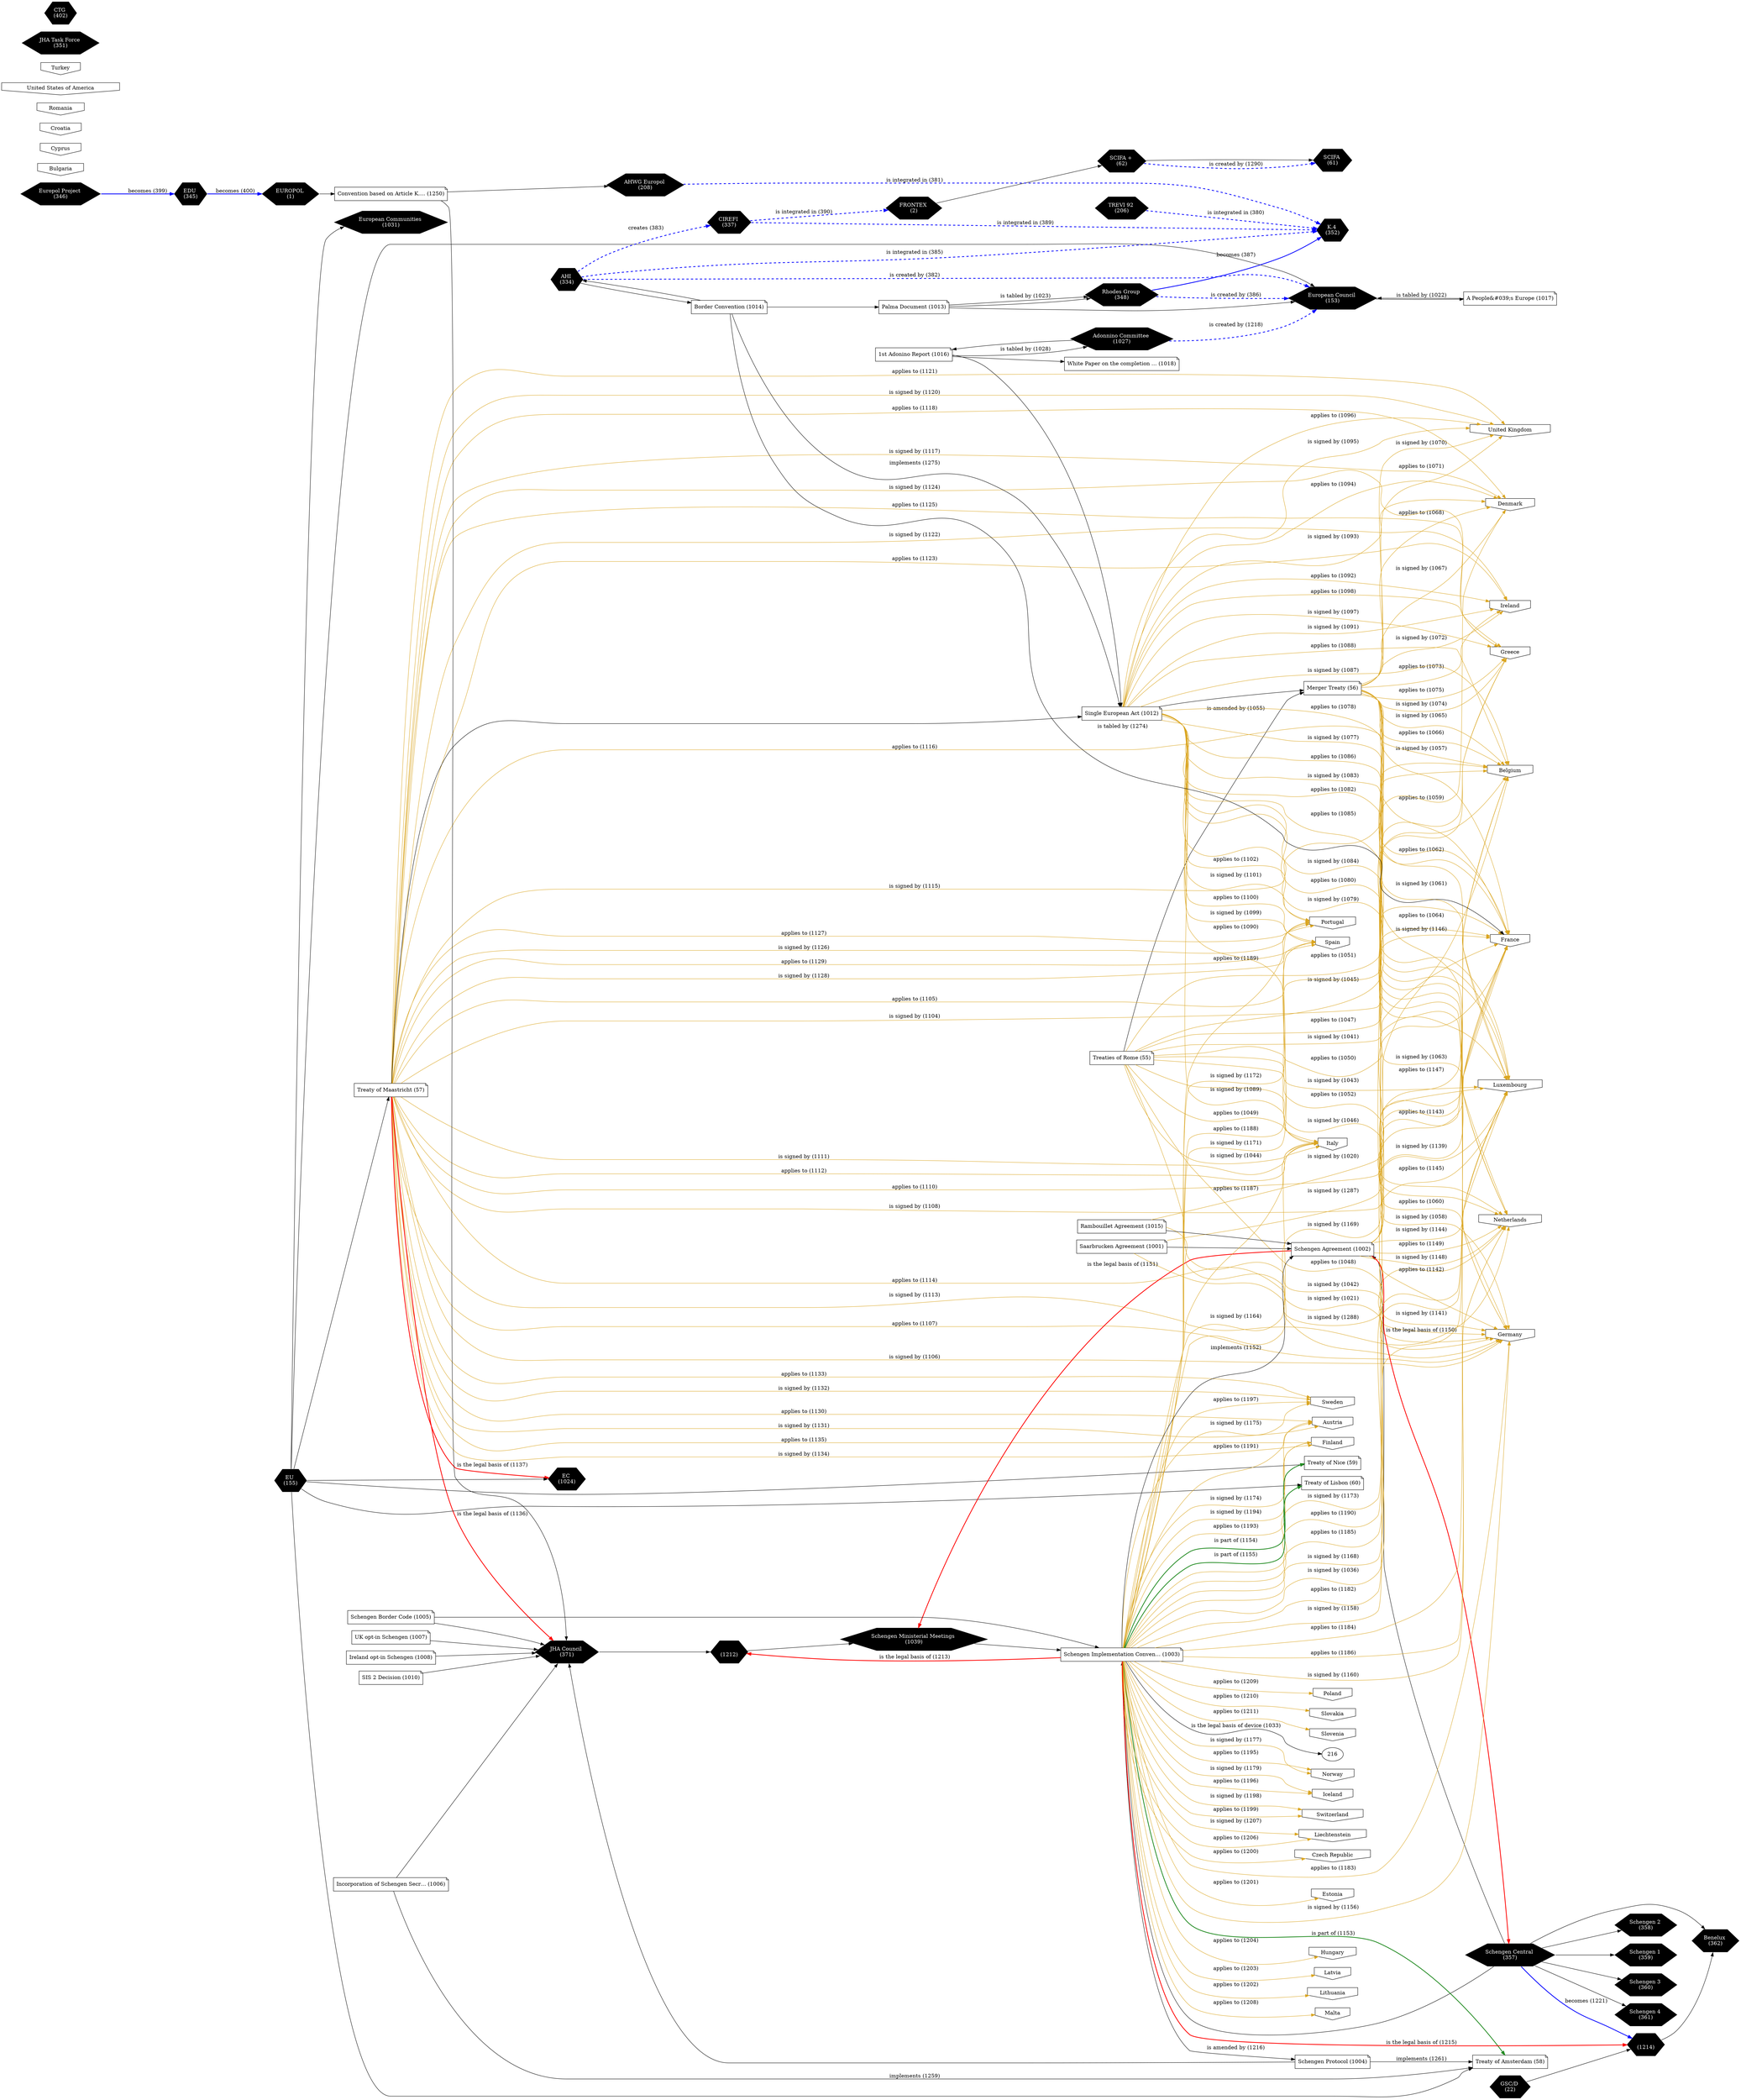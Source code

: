 digraph source {
  graph [ rankdir = LR ];
  "1" [ color = "white", shape = hexagon, style = "filled", fillcolor = "black", fontcolor = "white", label = "EUROPOL 
(1)" ];
  "2" [ color = "white", shape = hexagon, style = "filled", fillcolor = "black", fontcolor = "white", label = "FRONTEX 
(2)" ];
  "22" [ color = "white", shape = hexagon, style = "filled", fillcolor = "black", fontcolor = "white", label = "GSC/D 
(22)" ];
  "24" [ shape = invhouse, label = "Austria" ];
  "25" [ shape = invhouse, label = "Belgium" ];
  "26" [ shape = invhouse, label = "Bulgaria" ];
  "27" [ shape = invhouse, label = "Cyprus" ];
  "28" [ shape = invhouse, label = "Croatia" ];
  "29" [ shape = invhouse, label = "Czech Republic" ];
  "30" [ shape = invhouse, label = "Denmark" ];
  "31" [ shape = invhouse, label = "Estonia" ];
  "32" [ shape = invhouse, label = "Finland" ];
  "33" [ shape = invhouse, label = "France" ];
  "34" [ shape = invhouse, label = "Germany" ];
  "35" [ shape = invhouse, label = "Greece" ];
  "36" [ shape = invhouse, label = "Hungary" ];
  "37" [ shape = invhouse, label = "Ireland" ];
  "38" [ shape = invhouse, label = "Italy" ];
  "39" [ shape = invhouse, label = "Latvia" ];
  "40" [ shape = invhouse, label = "Lithuania" ];
  "41" [ shape = invhouse, label = "Luxembourg" ];
  "42" [ shape = invhouse, label = "Malta" ];
  "43" [ shape = invhouse, label = "Netherlands" ];
  "44" [ shape = invhouse, label = "Poland" ];
  "45" [ shape = invhouse, label = "Portugal" ];
  "46" [ shape = invhouse, label = "Romania" ];
  "47" [ shape = invhouse, label = "Slovakia" ];
  "48" [ shape = invhouse, label = "Slovenia" ];
  "49" [ shape = invhouse, label = "Spain" ];
  "50" [ shape = invhouse, label = "Sweden" ];
  "51" [ shape = invhouse, label = "United Kingdom" ];
  "52" [ shape = invhouse, label = "United States of America" ];
  "54" [ shape = invhouse, label = "Turkey" ];
  "55" [ shape = note, label = "Treaties of Rome (55)" ];
  "56" [ shape = note, label = "Merger Treaty (56)" ];
  "57" [ shape = note, label = "Treaty of Maastricht (57)" ];
  "58" [ shape = note, label = "Treaty of Amsterdam (58)" ];
  "59" [ shape = note, label = "Treaty of Nice (59)" ];
  "60" [ shape = note, label = "Treaty of Lisbon (60)" ];
  "61" [ color = "white", shape = hexagon, style = "filled", fillcolor = "black", fontcolor = "white", label = "SCIFA 
(61)" ];
  "62" [ color = "white", shape = hexagon, style = "filled", fillcolor = "black", fontcolor = "white", label = "SCIFA + 
(62)" ];
  "153" [ color = "white", shape = hexagon, style = "filled", fillcolor = "black", fontcolor = "white", label = "European Council 
(153)" ];
  "155" [ color = "white", shape = hexagon, style = "filled", fillcolor = "black", fontcolor = "white", label = "EU 
(155)" ];
  "206" [ color = "white", shape = hexagon, style = "filled", fillcolor = "black", fontcolor = "white", label = "TREVI 92 
(206)" ];
  "208" [ color = "white", shape = hexagon, style = "filled", fillcolor = "black", fontcolor = "white", label = "AHWG Europol 
(208)" ];
  "216";
  "334" [ color = "white", shape = hexagon, style = "filled", fillcolor = "black", fontcolor = "white", label = "AHI 
(334)" ];
  "337" [ color = "white", shape = hexagon, style = "filled", fillcolor = "black", fontcolor = "white", label = "CIREFI 
(337)" ];
  "345" [ color = "white", shape = hexagon, style = "filled", fillcolor = "black", fontcolor = "white", label = "EDU 
(345)" ];
  "346" [ color = "white", shape = hexagon, style = "filled", fillcolor = "black", fontcolor = "white", label = "Europol Project 
(346)" ];
  "348" [ color = "white", shape = hexagon, style = "filled", fillcolor = "black", fontcolor = "white", label = "Rhodes Group 
(348)" ];
  "351" [ color = "white", shape = hexagon, style = "filled", fillcolor = "black", fontcolor = "white", label = "JHA Task Force 
(351)" ];
  "352" [ color = "white", shape = hexagon, style = "filled", fillcolor = "black", fontcolor = "white", label = "K.4 
(352)" ];
  "357" [ color = "white", shape = hexagon, style = "filled", fillcolor = "black", fontcolor = "white", label = "Schengen Central 
(357)" ];
  "358" [ color = "white", shape = hexagon, style = "filled", fillcolor = "black", fontcolor = "white", label = "Schengen 2 
(358)" ];
  "359" [ color = "white", shape = hexagon, style = "filled", fillcolor = "black", fontcolor = "white", label = "Schengen 1 
(359)" ];
  "360" [ color = "white", shape = hexagon, style = "filled", fillcolor = "black", fontcolor = "white", label = "Schengen 3 
(360)" ];
  "361" [ color = "white", shape = hexagon, style = "filled", fillcolor = "black", fontcolor = "white", label = "Schengen 4 
(361)" ];
  "362" [ color = "white", shape = hexagon, style = "filled", fillcolor = "black", fontcolor = "white", label = "Benelux 
(362)" ];
  "371" [ color = "white", shape = hexagon, style = "filled", fillcolor = "black", fontcolor = "white", label = "JHA Council 
(371)" ];
  "402" [ color = "white", shape = hexagon, style = "filled", fillcolor = "black", fontcolor = "white", label = "CTG 
(402)" ];
  "1001" [ shape = note, label = "Saarbrucken Agreement (1001)" ];
  "1002" [ shape = note, label = "Schengen Agreement (1002)" ];
  "1003" [ shape = note, label = "Schengen Implementation Conven… (1003)" ];
  "1004" [ shape = note, label = "Schengen Protocol (1004)" ];
  "1005" [ shape = note, label = "Schengen Border Code (1005)" ];
  "1006" [ shape = note, label = "Incorporation of Schengen Secr… (1006)" ];
  "1007" [ shape = note, label = "UK opt-in Schengen (1007)" ];
  "1008" [ shape = note, label = "Ireland opt-in Schengen (1008)" ];
  "1010" [ shape = note, label = "SIS 2 Decision (1010)" ];
  "1012" [ shape = note, label = "Single European Act (1012)" ];
  "1013" [ shape = note, label = "Palma Document (1013)" ];
  "1014" [ shape = note, label = "Border Convention (1014)" ];
  "1015" [ shape = note, label = "Rambouillet Agreement (1015)" ];
  "1016" [ shape = note, label = "1st Adonino Report (1016)" ];
  "1017" [ shape = note, label = "A People&amp;#039;s Europe (1017)" ];
  "1018" [ shape = note, label = "White Paper on the completion … (1018)" ];
  "1024" [ color = "white", shape = hexagon, style = "filled", fillcolor = "black", fontcolor = "white", label = "EC 
(1024)" ];
  "1027" [ color = "white", shape = hexagon, style = "filled", fillcolor = "black", fontcolor = "white", label = "Adonnino Committee 
(1027)" ];
  "1031" [ color = "white", shape = hexagon, style = "filled", fillcolor = "black", fontcolor = "white", label = "European Communities 
(1031)" ];
  "1039" [ color = "white", shape = hexagon, style = "filled", fillcolor = "black", fontcolor = "white", label = "Schengen Ministerial Meetings 
(1039)" ];
  "1176" [ shape = invhouse, label = "Norway" ];
  "1178" [ shape = invhouse, label = "Iceland" ];
  "1180" [ shape = invhouse, label = "Switzerland" ];
  "1205" [ shape = invhouse, label = "Liechtenstein" ];
  "1212" [ color = "white", shape = hexagon, style = "filled", fillcolor = "black", fontcolor = "white", label = " 
(1212)" ];
  "1214" [ color = "white", shape = hexagon, style = "filled", fillcolor = "black", fontcolor = "white", label = " 
(1214)" ];
  "1250" [ shape = note, label = "Convention based on Article K.… (1250)" ];
  "1006" -> "58" [ label = " implements (1259)" ];
  "1006" -> "371";
  "1004" -> "58" [ label = " implements (1261)" ];
  "1004" -> "371";
  "1007" -> "371";
  "1010" -> "371";
  "1008" -> "371";
  "208" -> "352" [ penwidth = 2, style = "dashed", color = "blue", label = " is integrated in (381)" ];
  "1027" -> "153" [ penwidth = 2, color = "blue", style = "dashed", label = " is created by (1218)" ];
  "1027" -> "1016";
  "1002" -> "25" [ color = "goldenrod", label = " applies to (1147)" ];
  "1002" -> "33" [ color = "goldenrod", label = " applies to (1143)" ];
  "1002" -> "34" [ color = "goldenrod", label = " applies to (1142)" ];
  "1002" -> "41" [ color = "goldenrod", label = " applies to (1145)" ];
  "1002" -> "43" [ color = "goldenrod", label = " applies to (1149)" ];
  "1002" -> "25" [ color = "goldenrod", label = " is signed by (1146)" ];
  "1002" -> "33" [ color = "goldenrod", label = " is signed by (1139)" ];
  "1002" -> "34" [ color = "goldenrod", label = " is signed by (1141)" ];
  "1002" -> "41" [ color = "goldenrod", label = " is signed by (1144)" ];
  "1002" -> "43" [ color = "goldenrod", label = " is signed by (1148)" ];
  "1002" -> "357" [ penwidth = 2, color = "red", label = " is the legal basis of (1150)" ];
  "1002" -> "1039" [ penwidth = 2, color = "red", label = " is the legal basis of (1151)" ];
  "334" -> "337" [ penwidth = 2, color = "blue", style = "dashed", label = " creates (383)" ];
  "334" -> "153" [ penwidth = 2, color = "blue", style = "dashed", label = " is created by (382)" ];
  "334" -> "352" [ penwidth = 2, style = "dashed", color = "blue", label = " is integrated in (385)" ];
  "334" -> "1014";
  "56" -> "25" [ color = "goldenrod", label = " applies to (1066)" ];
  "56" -> "30" [ color = "goldenrod", label = " applies to (1068)" ];
  "56" -> "33" [ color = "goldenrod", label = " applies to (1059)" ];
  "56" -> "34" [ color = "goldenrod", label = " applies to (1060)" ];
  "56" -> "35" [ color = "goldenrod", label = " applies to (1075)" ];
  "56" -> "37" [ color = "goldenrod", label = " applies to (1073)" ];
  "56" -> "41" [ color = "goldenrod", label = " applies to (1062)" ];
  "56" -> "43" [ color = "goldenrod", label = " applies to (1064)" ];
  "56" -> "51" [ color = "goldenrod", label = " applies to (1071)" ];
  "56" -> "25" [ color = "goldenrod", label = " is signed by (1065)" ];
  "56" -> "30" [ color = "goldenrod", label = " is signed by (1067)" ];
  "56" -> "33" [ color = "goldenrod", label = " is signed by (1057)" ];
  "56" -> "34" [ color = "goldenrod", label = " is signed by (1058)" ];
  "56" -> "35" [ color = "goldenrod", label = " is signed by (1074)" ];
  "56" -> "37" [ color = "goldenrod", label = " is signed by (1072)" ];
  "56" -> "41" [ color = "goldenrod", label = " is signed by (1061)" ];
  "56" -> "43" [ color = "goldenrod", label = " is signed by (1063)" ];
  "56" -> "51" [ color = "goldenrod", label = " is signed by (1070)" ];
  "337" -> "2" [ penwidth = 2, style = "dashed", color = "blue", label = " is integrated in (390)" ];
  "337" -> "352" [ penwidth = 2, style = "dashed", color = "blue", label = " is integrated in (389)" ];
  "1014" -> "1012" [ label = " implements (1275)" ];
  "1014" -> "334";
  "1014" -> "33" [ label = " is tabled by (1274)" ];
  "1014" -> "1013";
  "1003" -> "24" [ color = "goldenrod", label = " applies to (1191)" ];
  "1003" -> "25" [ color = "goldenrod", label = " applies to (1185)" ];
  "1003" -> "29" [ color = "goldenrod", label = " applies to (1200)" ];
  "1003" -> "31" [ color = "goldenrod", label = " applies to (1201)" ];
  "1003" -> "32" [ color = "goldenrod", label = " applies to (1193)" ];
  "1003" -> "33" [ color = "goldenrod", label = " applies to (1182)" ];
  "1003" -> "34" [ color = "goldenrod", label = " applies to (1183)" ];
  "1003" -> "35" [ color = "goldenrod", label = " applies to (1190)" ];
  "1003" -> "36" [ color = "goldenrod", label = " applies to (1204)" ];
  "1003" -> "1178" [ color = "goldenrod", label = " applies to (1196)" ];
  "1003" -> "38" [ color = "goldenrod", label = " applies to (1187)" ];
  "1003" -> "39" [ color = "goldenrod", label = " applies to (1203)" ];
  "1003" -> "1205" [ color = "goldenrod", label = " applies to (1206)" ];
  "1003" -> "40" [ color = "goldenrod", label = " applies to (1202)" ];
  "1003" -> "41" [ color = "goldenrod", label = " applies to (1184)" ];
  "1003" -> "42" [ color = "goldenrod", label = " applies to (1208)" ];
  "1003" -> "43" [ color = "goldenrod", label = " applies to (1186)" ];
  "1003" -> "1176" [ color = "goldenrod", label = " applies to (1195)" ];
  "1003" -> "44" [ color = "goldenrod", label = " applies to (1209)" ];
  "1003" -> "45" [ color = "goldenrod", label = " applies to (1189)" ];
  "1003" -> "47" [ color = "goldenrod", label = " applies to (1210)" ];
  "1003" -> "48" [ color = "goldenrod", label = " applies to (1211)" ];
  "1003" -> "49" [ color = "goldenrod", label = " applies to (1188)" ];
  "1003" -> "50" [ color = "goldenrod", label = " applies to (1197)" ];
  "1003" -> "1180" [ color = "goldenrod", label = " applies to (1199)" ];
  "1003" -> "1002" [ label = " implements (1152)" ];
  "1003" -> "1004" [ label = " is amended by (1216)" ];
  "1003" -> "58" [ style = "bold", color = "forestgreen", label = " is part of (1153)" ];
  "1003" -> "60" [ style = "bold", color = "forestgreen", label = " is part of (1155)" ];
  "1003" -> "59" [ style = "bold", color = "forestgreen", label = " is part of (1154)" ];
  "1003" -> "24" [ color = "goldenrod", label = " is signed by (1174)" ];
  "1003" -> "25" [ color = "goldenrod", label = " is signed by (1168)" ];
  "1003" -> "30" [ color = "goldenrod", label = " is signed by (1169)" ];
  "1003" -> "32" [ color = "goldenrod", label = " is signed by (1194)" ];
  "1003" -> "33" [ color = "goldenrod", label = " is signed by (1036)" ];
  "1003" -> "34" [ color = "goldenrod", label = " is signed by (1156)" ];
  "1003" -> "35" [ color = "goldenrod", label = " is signed by (1173)" ];
  "1003" -> "1178" [ color = "goldenrod", label = " is signed by (1179)" ];
  "1003" -> "38" [ color = "goldenrod", label = " is signed by (1164)" ];
  "1003" -> "1205" [ color = "goldenrod", label = " is signed by (1207)" ];
  "1003" -> "41" [ color = "goldenrod", label = " is signed by (1158)" ];
  "1003" -> "43" [ color = "goldenrod", label = " is signed by (1160)" ];
  "1003" -> "1176" [ color = "goldenrod", label = " is signed by (1177)" ];
  "1003" -> "45" [ color = "goldenrod", label = " is signed by (1172)" ];
  "1003" -> "49" [ color = "goldenrod", label = " is signed by (1171)" ];
  "1003" -> "50" [ color = "goldenrod", label = " is signed by (1175)" ];
  "1003" -> "1180" [ color = "goldenrod", label = " is signed by (1198)" ];
  "1003" -> "216" [ label = " is the legal basis of device (1033)" ];
  "1003" -> "1212" [ penwidth = 2, color = "red", label = " is the legal basis of (1213)" ];
  "1003" -> "1214" [ penwidth = 2, color = "red", label = " is the legal basis of (1215)" ];
  "345" -> "1" [ penwidth = 2, color = "blue", style = "solid", label = " becomes (400)" ];
  "155" -> "1024";
  "155" -> "153";
  "155" -> "1031";
  "155" -> "58";
  "155" -> "60";
  "155" -> "59";
  "155" -> "57";
  "1017" -> "153" [ label = " is tabled by (1022)" ];
  "153" -> "1017";
  "1250" -> "371";
  "1250" -> "208";
  "346" -> "345" [ penwidth = 2, color = "blue", style = "solid", label = " becomes (399)" ];
  "1" -> "1250";
  "1013" -> "153";
  "1013" -> "348";
  "1013" -> "348" [ label = " is tabled by (1023)" ];
  "2" -> "62";
  "22" -> "1214";
  "371" -> "1212";
  "1015" -> "1002";
  "1015" -> "33" [ color = "goldenrod", label = " is signed by (1020)" ];
  "1015" -> "34" [ color = "goldenrod", label = " is signed by (1021)" ];
  "1005" -> "1003";
  "1005" -> "371";
  "348" -> "153" [ penwidth = 2, color = "blue", style = "dashed", label = " is created by (386)" ];
  "348" -> "352" [ penwidth = 2, color = "blue", style = "solid", label = " becomes (387)" ];
  "1001" -> "1002";
  "1001" -> "33" [ color = "goldenrod", label = " is signed by (1287)" ];
  "1001" -> "34" [ color = "goldenrod", label = " is signed by (1288)" ];
  "357" -> "1214" [ penwidth = 2, color = "blue", style = "solid", label = " becomes (1221)" ];
  "357" -> "359";
  "357" -> "358";
  "357" -> "360";
  "357" -> "361";
  "357" -> "1002";
  "357" -> "362";
  "357" -> "1003";
  "1212" -> "1039";
  "1039" -> "1003";
  "1214" -> "362";
  "62" -> "61";
  "62" -> "61" [ penwidth = 2, color = "blue", style = "dashed", label = " is created by (1290)" ];
  "1012" -> "56";
  "1012" -> "25" [ color = "goldenrod", label = " applies to (1088)" ];
  "1012" -> "30" [ color = "goldenrod", label = " applies to (1094)" ];
  "1012" -> "33" [ color = "goldenrod", label = " applies to (1078)" ];
  "1012" -> "34" [ color = "goldenrod", label = " applies to (1080)" ];
  "1012" -> "35" [ color = "goldenrod", label = " applies to (1098)" ];
  "1012" -> "37" [ color = "goldenrod", label = " applies to (1092)" ];
  "1012" -> "38" [ color = "goldenrod", label = " applies to (1090)" ];
  "1012" -> "41" [ color = "goldenrod", label = " applies to (1082)" ];
  "1012" -> "41" [ color = "goldenrod", label = " applies to (1086)" ];
  "1012" -> "43" [ color = "goldenrod", label = " applies to (1085)" ];
  "1012" -> "45" [ color = "goldenrod", label = " applies to (1102)" ];
  "1012" -> "49" [ color = "goldenrod", label = " applies to (1100)" ];
  "1012" -> "51" [ color = "goldenrod", label = " applies to (1096)" ];
  "1012" -> "25" [ color = "goldenrod", label = " is signed by (1087)" ];
  "1012" -> "30" [ color = "goldenrod", label = " is signed by (1093)" ];
  "1012" -> "33" [ color = "goldenrod", label = " is signed by (1077)" ];
  "1012" -> "34" [ color = "goldenrod", label = " is signed by (1079)" ];
  "1012" -> "35" [ color = "goldenrod", label = " is signed by (1097)" ];
  "1012" -> "37" [ color = "goldenrod", label = " is signed by (1091)" ];
  "1012" -> "38" [ color = "goldenrod", label = " is signed by (1089)" ];
  "1012" -> "41" [ color = "goldenrod", label = " is signed by (1083)" ];
  "1012" -> "43" [ color = "goldenrod", label = " is signed by (1084)" ];
  "1012" -> "45" [ color = "goldenrod", label = " is signed by (1101)" ];
  "1012" -> "49" [ color = "goldenrod", label = " is signed by (1099)" ];
  "1012" -> "51" [ color = "goldenrod", label = " is signed by (1095)" ];
  "1016" -> "1018";
  "1016" -> "1012";
  "1016" -> "1027" [ label = " is tabled by (1028)" ];
  "55" -> "25" [ color = "goldenrod", label = " applies to (1051)" ];
  "55" -> "33" [ color = "goldenrod", label = " applies to (1047)" ];
  "55" -> "34" [ color = "goldenrod", label = " applies to (1048)" ];
  "55" -> "38" [ color = "goldenrod", label = " applies to (1049)" ];
  "55" -> "41" [ color = "goldenrod", label = " applies to (1050)" ];
  "55" -> "43" [ color = "goldenrod", label = " applies to (1052)" ];
  "55" -> "56" [ label = " is amended by (1055)" ];
  "55" -> "25" [ color = "goldenrod", label = " is signed by (1045)" ];
  "55" -> "33" [ color = "goldenrod", label = " is signed by (1041)" ];
  "55" -> "34" [ color = "goldenrod", label = " is signed by (1042)" ];
  "55" -> "38" [ color = "goldenrod", label = " is signed by (1044)" ];
  "55" -> "41" [ color = "goldenrod", label = " is signed by (1043)" ];
  "55" -> "43" [ color = "goldenrod", label = " is signed by (1046)" ];
  "57" -> "1012";
  "57" -> "24" [ color = "goldenrod", label = " applies to (1130)" ];
  "57" -> "25" [ color = "goldenrod", label = " applies to (1116)" ];
  "57" -> "30" [ color = "goldenrod", label = " applies to (1118)" ];
  "57" -> "32" [ color = "goldenrod", label = " applies to (1135)" ];
  "57" -> "33" [ color = "goldenrod", label = " applies to (1105)" ];
  "57" -> "34" [ color = "goldenrod", label = " applies to (1107)" ];
  "57" -> "35" [ color = "goldenrod", label = " applies to (1125)" ];
  "57" -> "37" [ color = "goldenrod", label = " applies to (1123)" ];
  "57" -> "38" [ color = "goldenrod", label = " applies to (1112)" ];
  "57" -> "41" [ color = "goldenrod", label = " applies to (1110)" ];
  "57" -> "43" [ color = "goldenrod", label = " applies to (1114)" ];
  "57" -> "45" [ color = "goldenrod", label = " applies to (1127)" ];
  "57" -> "49" [ color = "goldenrod", label = " applies to (1129)" ];
  "57" -> "50" [ color = "goldenrod", label = " applies to (1133)" ];
  "57" -> "51" [ color = "goldenrod", label = " applies to (1121)" ];
  "57" -> "24" [ color = "goldenrod", label = " is signed by (1131)" ];
  "57" -> "25" [ color = "goldenrod", label = " is signed by (1115)" ];
  "57" -> "30" [ color = "goldenrod", label = " is signed by (1117)" ];
  "57" -> "32" [ color = "goldenrod", label = " is signed by (1134)" ];
  "57" -> "33" [ color = "goldenrod", label = " is signed by (1104)" ];
  "57" -> "34" [ color = "goldenrod", label = " is signed by (1106)" ];
  "57" -> "35" [ color = "goldenrod", label = " is signed by (1124)" ];
  "57" -> "37" [ color = "goldenrod", label = " is signed by (1122)" ];
  "57" -> "38" [ color = "goldenrod", label = " is signed by (1111)" ];
  "57" -> "41" [ color = "goldenrod", label = " is signed by (1108)" ];
  "57" -> "43" [ color = "goldenrod", label = " is signed by (1113)" ];
  "57" -> "45" [ color = "goldenrod", label = " is signed by (1126)" ];
  "57" -> "49" [ color = "goldenrod", label = " is signed by (1128)" ];
  "57" -> "50" [ color = "goldenrod", label = " is signed by (1132)" ];
  "57" -> "51" [ color = "goldenrod", label = " is signed by (1120)" ];
  "57" -> "1024" [ penwidth = 2, color = "red", label = " is the legal basis of (1137)" ];
  "57" -> "371" [ penwidth = 2, color = "red", label = " is the legal basis of (1136)" ];
  "206" -> "352" [ penwidth = 2, style = "dashed", color = "blue", label = " is integrated in (380)" ];
}
